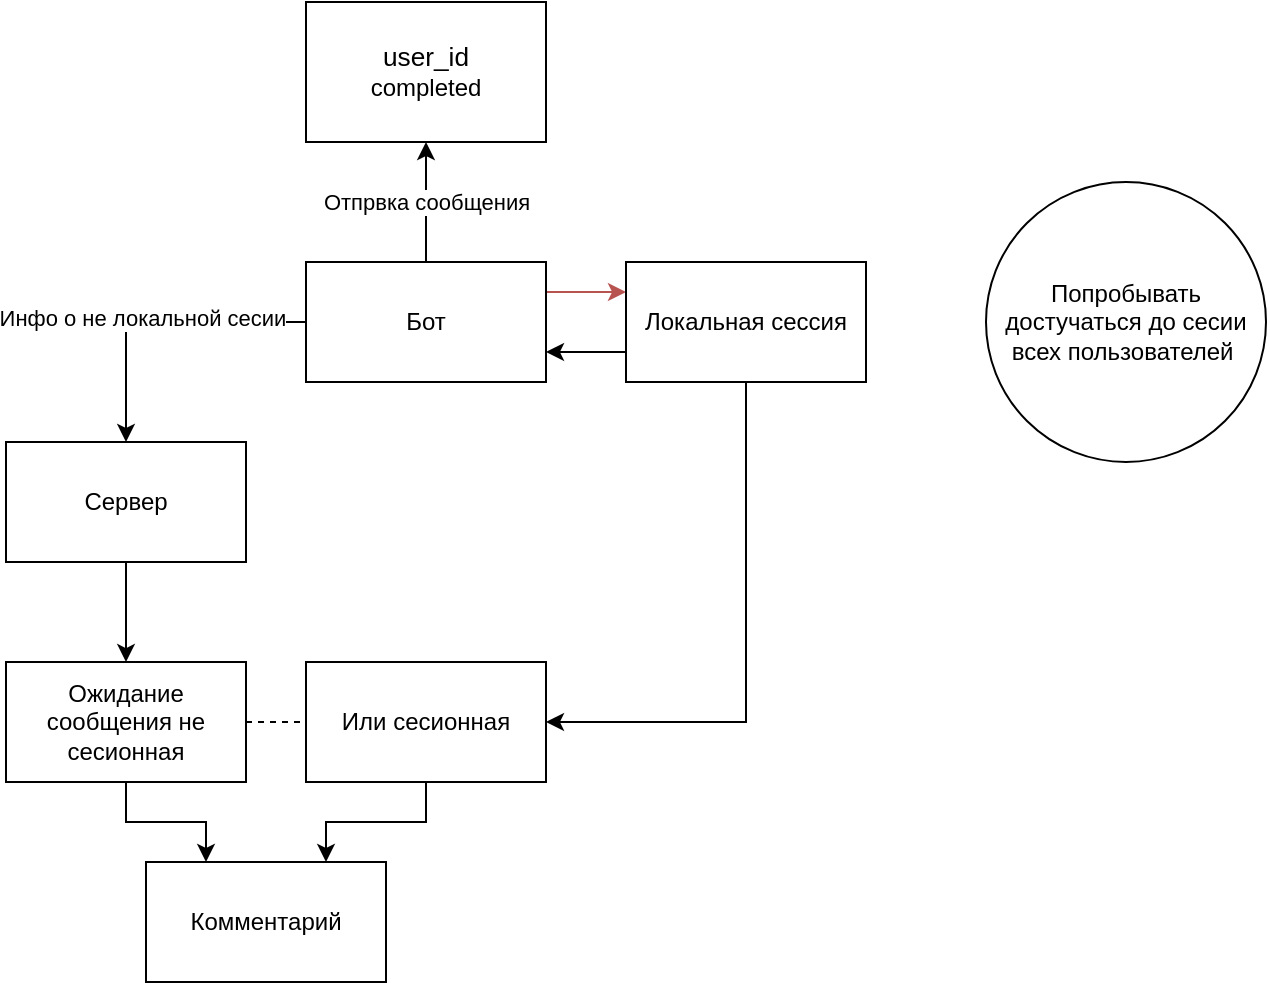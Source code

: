 <mxfile version="21.7.1" type="device">
  <diagram name="Страница — 1" id="a0_DqcbVPwvIg8B9BlB0">
    <mxGraphModel dx="989" dy="517" grid="1" gridSize="10" guides="1" tooltips="1" connect="1" arrows="1" fold="1" page="1" pageScale="1" pageWidth="827" pageHeight="1169" math="0" shadow="0">
      <root>
        <mxCell id="0" />
        <mxCell id="1" parent="0" />
        <mxCell id="3TMtU7xl0-mvyzPDq7Aj-3" value="Отпрвка сообщения" style="edgeStyle=orthogonalEdgeStyle;rounded=0;orthogonalLoop=1;jettySize=auto;html=1;exitX=0.5;exitY=0;exitDx=0;exitDy=0;entryX=0.5;entryY=1;entryDx=0;entryDy=0;" edge="1" parent="1" source="3TMtU7xl0-mvyzPDq7Aj-1" target="3TMtU7xl0-mvyzPDq7Aj-2">
          <mxGeometry relative="1" as="geometry" />
        </mxCell>
        <mxCell id="3TMtU7xl0-mvyzPDq7Aj-5" style="edgeStyle=orthogonalEdgeStyle;rounded=0;orthogonalLoop=1;jettySize=auto;html=1;exitX=0;exitY=0.5;exitDx=0;exitDy=0;" edge="1" parent="1" source="3TMtU7xl0-mvyzPDq7Aj-1" target="3TMtU7xl0-mvyzPDq7Aj-4">
          <mxGeometry relative="1" as="geometry" />
        </mxCell>
        <mxCell id="3TMtU7xl0-mvyzPDq7Aj-8" value="Инфо о не локальной сесии" style="edgeLabel;html=1;align=center;verticalAlign=middle;resizable=0;points=[];" vertex="1" connectable="0" parent="3TMtU7xl0-mvyzPDq7Aj-5">
          <mxGeometry x="-0.158" y="-2" relative="1" as="geometry">
            <mxPoint x="-19" as="offset" />
          </mxGeometry>
        </mxCell>
        <mxCell id="3TMtU7xl0-mvyzPDq7Aj-12" style="edgeStyle=orthogonalEdgeStyle;rounded=0;orthogonalLoop=1;jettySize=auto;html=1;exitX=1;exitY=0.25;exitDx=0;exitDy=0;entryX=0;entryY=0.25;entryDx=0;entryDy=0;fillColor=#f8cecc;strokeColor=#b85450;" edge="1" parent="1" source="3TMtU7xl0-mvyzPDq7Aj-1" target="3TMtU7xl0-mvyzPDq7Aj-11">
          <mxGeometry relative="1" as="geometry" />
        </mxCell>
        <mxCell id="3TMtU7xl0-mvyzPDq7Aj-1" value="Бот" style="rounded=0;whiteSpace=wrap;html=1;" vertex="1" parent="1">
          <mxGeometry x="410" y="310" width="120" height="60" as="geometry" />
        </mxCell>
        <mxCell id="3TMtU7xl0-mvyzPDq7Aj-2" value="&lt;span style=&quot;color: rgb(0, 0, 0); font-family: sans-serif; font-size: 13.12px; font-style: normal; font-variant-ligatures: normal; font-variant-caps: normal; letter-spacing: normal; orphans: 2; text-align: left; text-indent: 0px; text-transform: none; widows: 2; word-spacing: 0px; -webkit-text-stroke-width: 0px; background-color: rgb(255, 255, 255); text-decoration-thickness: initial; text-decoration-style: initial; text-decoration-color: initial; float: none; display: inline !important;&quot;&gt;user_id&lt;br&gt;&lt;/span&gt;completed" style="rounded=0;whiteSpace=wrap;html=1;" vertex="1" parent="1">
          <mxGeometry x="410" y="180" width="120" height="70" as="geometry" />
        </mxCell>
        <mxCell id="3TMtU7xl0-mvyzPDq7Aj-10" style="edgeStyle=orthogonalEdgeStyle;rounded=0;orthogonalLoop=1;jettySize=auto;html=1;exitX=0.5;exitY=1;exitDx=0;exitDy=0;entryX=0.5;entryY=0;entryDx=0;entryDy=0;" edge="1" parent="1" source="3TMtU7xl0-mvyzPDq7Aj-4" target="3TMtU7xl0-mvyzPDq7Aj-7">
          <mxGeometry relative="1" as="geometry" />
        </mxCell>
        <mxCell id="3TMtU7xl0-mvyzPDq7Aj-4" value="Сервер" style="rounded=0;whiteSpace=wrap;html=1;" vertex="1" parent="1">
          <mxGeometry x="260" y="400" width="120" height="60" as="geometry" />
        </mxCell>
        <mxCell id="3TMtU7xl0-mvyzPDq7Aj-14" style="edgeStyle=orthogonalEdgeStyle;rounded=0;orthogonalLoop=1;jettySize=auto;html=1;exitX=1;exitY=0.5;exitDx=0;exitDy=0;endArrow=none;endFill=0;startArrow=none;startFill=0;dashed=1;entryX=0;entryY=0.5;entryDx=0;entryDy=0;" edge="1" parent="1" source="3TMtU7xl0-mvyzPDq7Aj-7" target="3TMtU7xl0-mvyzPDq7Aj-15">
          <mxGeometry relative="1" as="geometry">
            <mxPoint x="420" y="529.857" as="targetPoint" />
          </mxGeometry>
        </mxCell>
        <mxCell id="3TMtU7xl0-mvyzPDq7Aj-17" style="edgeStyle=orthogonalEdgeStyle;rounded=0;orthogonalLoop=1;jettySize=auto;html=1;exitX=0.5;exitY=1;exitDx=0;exitDy=0;entryX=0.25;entryY=0;entryDx=0;entryDy=0;" edge="1" parent="1" source="3TMtU7xl0-mvyzPDq7Aj-7" target="3TMtU7xl0-mvyzPDq7Aj-18">
          <mxGeometry relative="1" as="geometry">
            <mxPoint x="360" y="630" as="targetPoint" />
          </mxGeometry>
        </mxCell>
        <mxCell id="3TMtU7xl0-mvyzPDq7Aj-7" value="Ожидание сообщения не сесионная" style="rounded=0;whiteSpace=wrap;html=1;" vertex="1" parent="1">
          <mxGeometry x="260" y="510.003" width="120" height="60" as="geometry" />
        </mxCell>
        <mxCell id="3TMtU7xl0-mvyzPDq7Aj-13" style="edgeStyle=orthogonalEdgeStyle;rounded=0;orthogonalLoop=1;jettySize=auto;html=1;exitX=0;exitY=0.75;exitDx=0;exitDy=0;entryX=1;entryY=0.75;entryDx=0;entryDy=0;" edge="1" parent="1" source="3TMtU7xl0-mvyzPDq7Aj-11" target="3TMtU7xl0-mvyzPDq7Aj-1">
          <mxGeometry relative="1" as="geometry" />
        </mxCell>
        <mxCell id="3TMtU7xl0-mvyzPDq7Aj-16" style="edgeStyle=orthogonalEdgeStyle;rounded=0;orthogonalLoop=1;jettySize=auto;html=1;exitX=0.5;exitY=1;exitDx=0;exitDy=0;entryX=1;entryY=0.5;entryDx=0;entryDy=0;" edge="1" parent="1" source="3TMtU7xl0-mvyzPDq7Aj-11" target="3TMtU7xl0-mvyzPDq7Aj-15">
          <mxGeometry relative="1" as="geometry" />
        </mxCell>
        <mxCell id="3TMtU7xl0-mvyzPDq7Aj-11" value="Локальная сессия" style="rounded=0;whiteSpace=wrap;html=1;" vertex="1" parent="1">
          <mxGeometry x="570" y="310" width="120" height="60" as="geometry" />
        </mxCell>
        <mxCell id="3TMtU7xl0-mvyzPDq7Aj-19" style="edgeStyle=orthogonalEdgeStyle;rounded=0;orthogonalLoop=1;jettySize=auto;html=1;exitX=0.5;exitY=1;exitDx=0;exitDy=0;entryX=0.75;entryY=0;entryDx=0;entryDy=0;" edge="1" parent="1" source="3TMtU7xl0-mvyzPDq7Aj-15" target="3TMtU7xl0-mvyzPDq7Aj-18">
          <mxGeometry relative="1" as="geometry" />
        </mxCell>
        <mxCell id="3TMtU7xl0-mvyzPDq7Aj-15" value="Или сесионная" style="rounded=0;whiteSpace=wrap;html=1;" vertex="1" parent="1">
          <mxGeometry x="410" y="510.003" width="120" height="60" as="geometry" />
        </mxCell>
        <mxCell id="3TMtU7xl0-mvyzPDq7Aj-18" value="Комментарий" style="rounded=0;whiteSpace=wrap;html=1;" vertex="1" parent="1">
          <mxGeometry x="330" y="610" width="120" height="60" as="geometry" />
        </mxCell>
        <mxCell id="3TMtU7xl0-mvyzPDq7Aj-20" value="Попробывать достучаться до сесии всех пользователей&amp;nbsp;" style="ellipse;whiteSpace=wrap;html=1;aspect=fixed;" vertex="1" parent="1">
          <mxGeometry x="750" y="270" width="140" height="140" as="geometry" />
        </mxCell>
      </root>
    </mxGraphModel>
  </diagram>
</mxfile>
